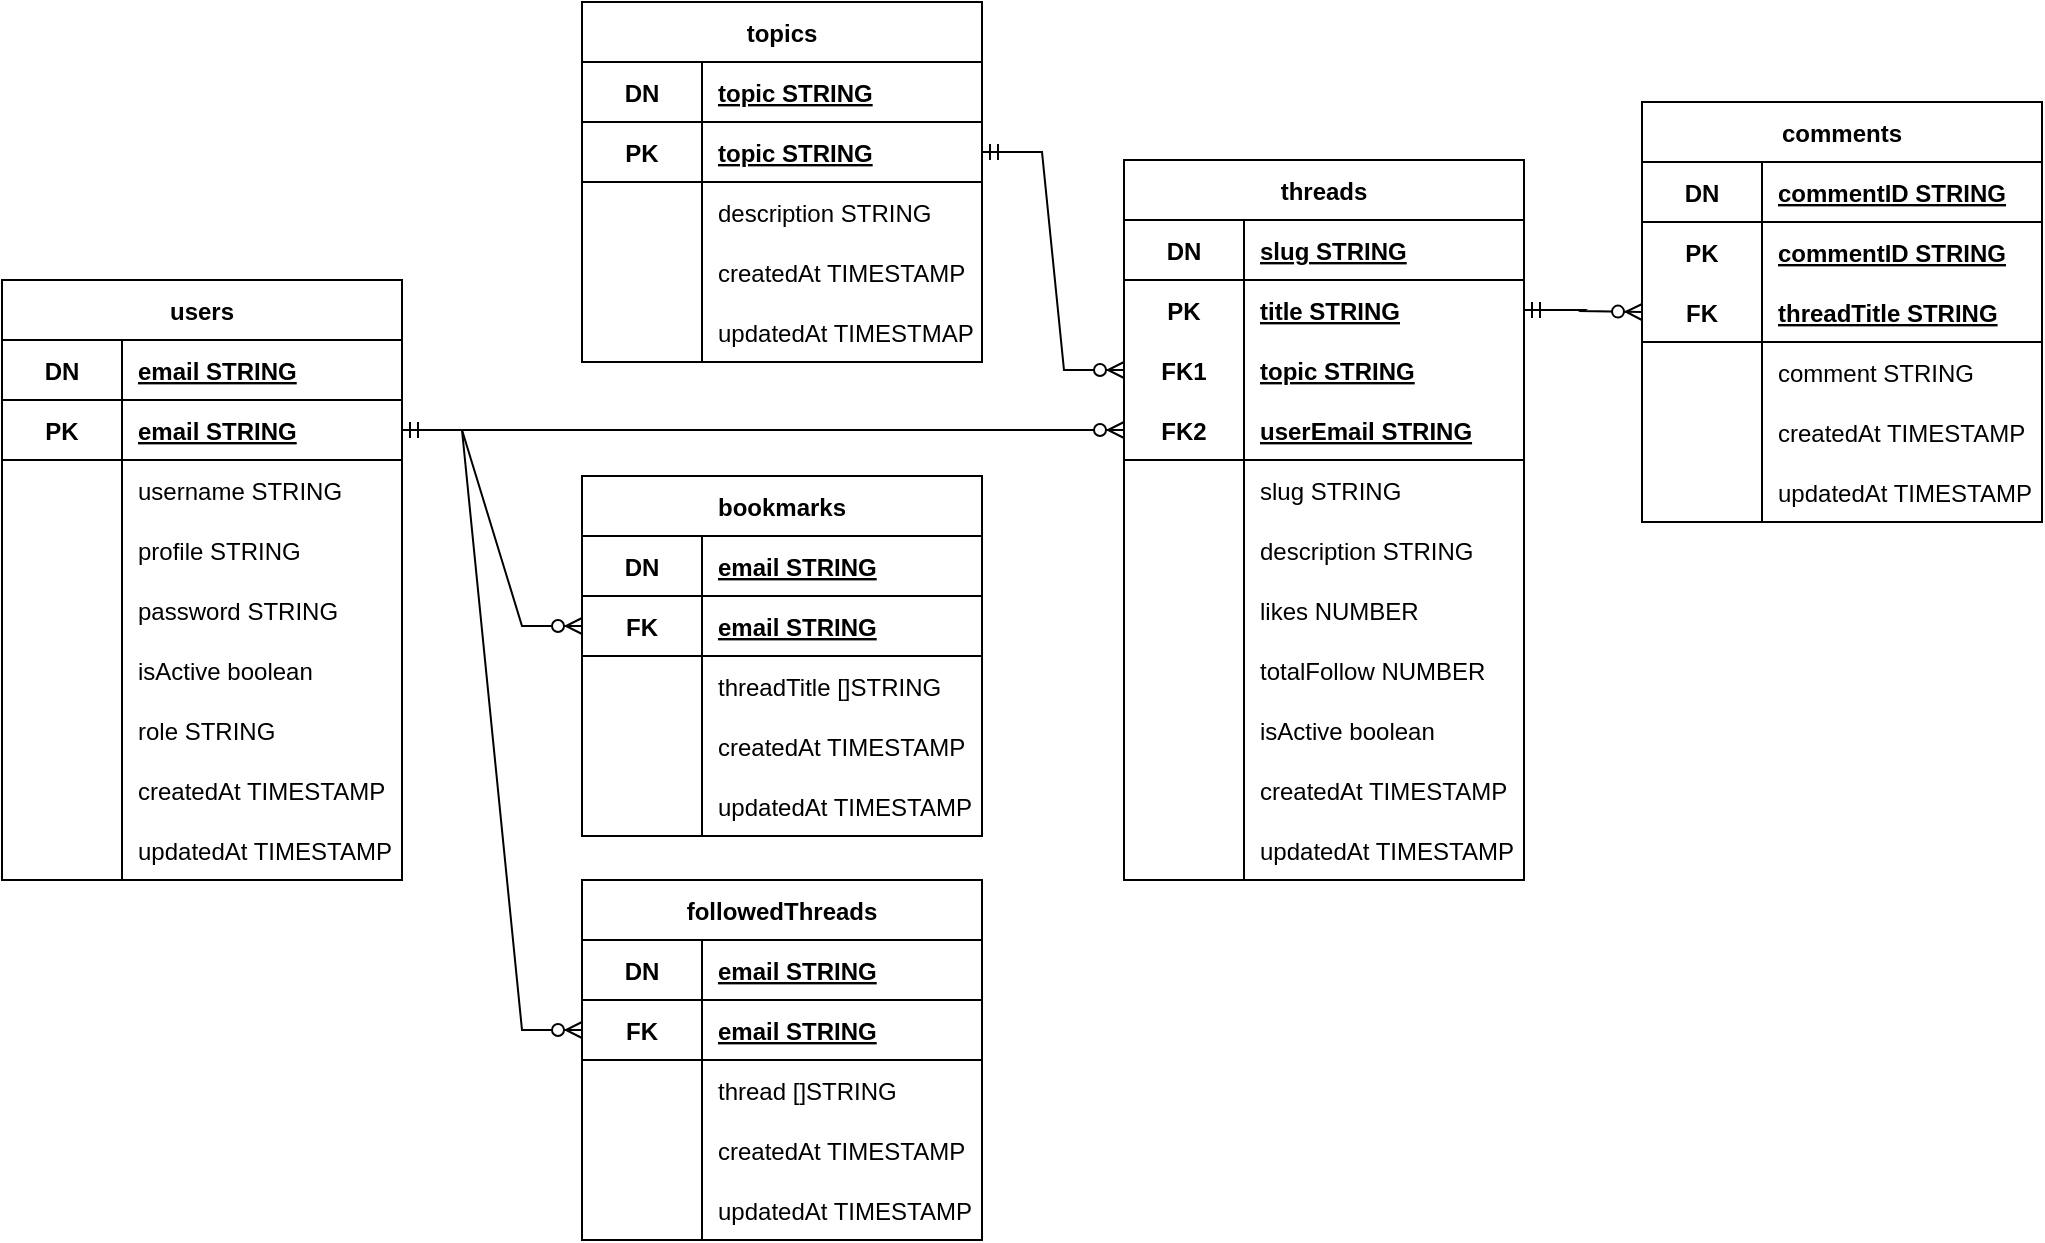 <mxfile version="20.5.3" type="device"><diagram id="uNsDHlQBe8Yl12UmxiAy" name="Halaman-1"><mxGraphModel dx="1185" dy="693" grid="1" gridSize="10" guides="1" tooltips="1" connect="1" arrows="1" fold="1" page="1" pageScale="1" pageWidth="1169" pageHeight="1654" math="0" shadow="0"><root><mxCell id="0"/><mxCell id="1" parent="0"/><mxCell id="6IlEe4Fq3LUhr9Z3gKlE-1" value="users" style="shape=table;startSize=30;container=1;collapsible=1;childLayout=tableLayout;fixedRows=1;rowLines=0;fontStyle=1;align=center;resizeLast=1;" vertex="1" parent="1"><mxGeometry x="120" y="549" width="200" height="300" as="geometry"/></mxCell><mxCell id="6IlEe4Fq3LUhr9Z3gKlE-160" value="" style="shape=tableRow;horizontal=0;startSize=0;swimlaneHead=0;swimlaneBody=0;fillColor=none;collapsible=0;dropTarget=0;points=[[0,0.5],[1,0.5]];portConstraint=eastwest;top=0;left=0;right=0;bottom=1;" vertex="1" parent="6IlEe4Fq3LUhr9Z3gKlE-1"><mxGeometry y="30" width="200" height="30" as="geometry"/></mxCell><mxCell id="6IlEe4Fq3LUhr9Z3gKlE-161" value="DN" style="shape=partialRectangle;connectable=0;fillColor=none;top=0;left=0;bottom=0;right=0;fontStyle=1;overflow=hidden;" vertex="1" parent="6IlEe4Fq3LUhr9Z3gKlE-160"><mxGeometry width="60" height="30" as="geometry"><mxRectangle width="60" height="30" as="alternateBounds"/></mxGeometry></mxCell><mxCell id="6IlEe4Fq3LUhr9Z3gKlE-162" value="email STRING" style="shape=partialRectangle;connectable=0;fillColor=none;top=0;left=0;bottom=0;right=0;align=left;spacingLeft=6;fontStyle=5;overflow=hidden;" vertex="1" parent="6IlEe4Fq3LUhr9Z3gKlE-160"><mxGeometry x="60" width="140" height="30" as="geometry"><mxRectangle width="140" height="30" as="alternateBounds"/></mxGeometry></mxCell><mxCell id="6IlEe4Fq3LUhr9Z3gKlE-5" value="" style="shape=tableRow;horizontal=0;startSize=0;swimlaneHead=0;swimlaneBody=0;fillColor=none;collapsible=0;dropTarget=0;points=[[0,0.5],[1,0.5]];portConstraint=eastwest;top=0;left=0;right=0;bottom=1;" vertex="1" parent="6IlEe4Fq3LUhr9Z3gKlE-1"><mxGeometry y="60" width="200" height="30" as="geometry"/></mxCell><mxCell id="6IlEe4Fq3LUhr9Z3gKlE-6" value="PK" style="shape=partialRectangle;connectable=0;fillColor=none;top=0;left=0;bottom=0;right=0;fontStyle=1;overflow=hidden;" vertex="1" parent="6IlEe4Fq3LUhr9Z3gKlE-5"><mxGeometry width="60" height="30" as="geometry"><mxRectangle width="60" height="30" as="alternateBounds"/></mxGeometry></mxCell><mxCell id="6IlEe4Fq3LUhr9Z3gKlE-7" value="email STRING" style="shape=partialRectangle;connectable=0;fillColor=none;top=0;left=0;bottom=0;right=0;align=left;spacingLeft=6;fontStyle=5;overflow=hidden;" vertex="1" parent="6IlEe4Fq3LUhr9Z3gKlE-5"><mxGeometry x="60" width="140" height="30" as="geometry"><mxRectangle width="140" height="30" as="alternateBounds"/></mxGeometry></mxCell><mxCell id="6IlEe4Fq3LUhr9Z3gKlE-8" value="" style="shape=tableRow;horizontal=0;startSize=0;swimlaneHead=0;swimlaneBody=0;fillColor=none;collapsible=0;dropTarget=0;points=[[0,0.5],[1,0.5]];portConstraint=eastwest;top=0;left=0;right=0;bottom=0;" vertex="1" parent="6IlEe4Fq3LUhr9Z3gKlE-1"><mxGeometry y="90" width="200" height="30" as="geometry"/></mxCell><mxCell id="6IlEe4Fq3LUhr9Z3gKlE-9" value="" style="shape=partialRectangle;connectable=0;fillColor=none;top=0;left=0;bottom=0;right=0;editable=1;overflow=hidden;" vertex="1" parent="6IlEe4Fq3LUhr9Z3gKlE-8"><mxGeometry width="60" height="30" as="geometry"><mxRectangle width="60" height="30" as="alternateBounds"/></mxGeometry></mxCell><mxCell id="6IlEe4Fq3LUhr9Z3gKlE-10" value="username STRING" style="shape=partialRectangle;connectable=0;fillColor=none;top=0;left=0;bottom=0;right=0;align=left;spacingLeft=6;overflow=hidden;" vertex="1" parent="6IlEe4Fq3LUhr9Z3gKlE-8"><mxGeometry x="60" width="140" height="30" as="geometry"><mxRectangle width="140" height="30" as="alternateBounds"/></mxGeometry></mxCell><mxCell id="6IlEe4Fq3LUhr9Z3gKlE-11" value="" style="shape=tableRow;horizontal=0;startSize=0;swimlaneHead=0;swimlaneBody=0;fillColor=none;collapsible=0;dropTarget=0;points=[[0,0.5],[1,0.5]];portConstraint=eastwest;top=0;left=0;right=0;bottom=0;" vertex="1" parent="6IlEe4Fq3LUhr9Z3gKlE-1"><mxGeometry y="120" width="200" height="30" as="geometry"/></mxCell><mxCell id="6IlEe4Fq3LUhr9Z3gKlE-12" value="" style="shape=partialRectangle;connectable=0;fillColor=none;top=0;left=0;bottom=0;right=0;editable=1;overflow=hidden;" vertex="1" parent="6IlEe4Fq3LUhr9Z3gKlE-11"><mxGeometry width="60" height="30" as="geometry"><mxRectangle width="60" height="30" as="alternateBounds"/></mxGeometry></mxCell><mxCell id="6IlEe4Fq3LUhr9Z3gKlE-13" value="profile STRING" style="shape=partialRectangle;connectable=0;fillColor=none;top=0;left=0;bottom=0;right=0;align=left;spacingLeft=6;overflow=hidden;" vertex="1" parent="6IlEe4Fq3LUhr9Z3gKlE-11"><mxGeometry x="60" width="140" height="30" as="geometry"><mxRectangle width="140" height="30" as="alternateBounds"/></mxGeometry></mxCell><mxCell id="6IlEe4Fq3LUhr9Z3gKlE-14" value="" style="shape=tableRow;horizontal=0;startSize=0;swimlaneHead=0;swimlaneBody=0;fillColor=none;collapsible=0;dropTarget=0;points=[[0,0.5],[1,0.5]];portConstraint=eastwest;top=0;left=0;right=0;bottom=0;" vertex="1" parent="6IlEe4Fq3LUhr9Z3gKlE-1"><mxGeometry y="150" width="200" height="30" as="geometry"/></mxCell><mxCell id="6IlEe4Fq3LUhr9Z3gKlE-15" value="" style="shape=partialRectangle;connectable=0;fillColor=none;top=0;left=0;bottom=0;right=0;editable=1;overflow=hidden;" vertex="1" parent="6IlEe4Fq3LUhr9Z3gKlE-14"><mxGeometry width="60" height="30" as="geometry"><mxRectangle width="60" height="30" as="alternateBounds"/></mxGeometry></mxCell><mxCell id="6IlEe4Fq3LUhr9Z3gKlE-16" value="password STRING" style="shape=partialRectangle;connectable=0;fillColor=none;top=0;left=0;bottom=0;right=0;align=left;spacingLeft=6;overflow=hidden;" vertex="1" parent="6IlEe4Fq3LUhr9Z3gKlE-14"><mxGeometry x="60" width="140" height="30" as="geometry"><mxRectangle width="140" height="30" as="alternateBounds"/></mxGeometry></mxCell><mxCell id="6IlEe4Fq3LUhr9Z3gKlE-17" value="" style="shape=tableRow;horizontal=0;startSize=0;swimlaneHead=0;swimlaneBody=0;fillColor=none;collapsible=0;dropTarget=0;points=[[0,0.5],[1,0.5]];portConstraint=eastwest;top=0;left=0;right=0;bottom=0;" vertex="1" parent="6IlEe4Fq3LUhr9Z3gKlE-1"><mxGeometry y="180" width="200" height="30" as="geometry"/></mxCell><mxCell id="6IlEe4Fq3LUhr9Z3gKlE-18" value="" style="shape=partialRectangle;connectable=0;fillColor=none;top=0;left=0;bottom=0;right=0;editable=1;overflow=hidden;" vertex="1" parent="6IlEe4Fq3LUhr9Z3gKlE-17"><mxGeometry width="60" height="30" as="geometry"><mxRectangle width="60" height="30" as="alternateBounds"/></mxGeometry></mxCell><mxCell id="6IlEe4Fq3LUhr9Z3gKlE-19" value="isActive boolean" style="shape=partialRectangle;connectable=0;fillColor=none;top=0;left=0;bottom=0;right=0;align=left;spacingLeft=6;overflow=hidden;" vertex="1" parent="6IlEe4Fq3LUhr9Z3gKlE-17"><mxGeometry x="60" width="140" height="30" as="geometry"><mxRectangle width="140" height="30" as="alternateBounds"/></mxGeometry></mxCell><mxCell id="6IlEe4Fq3LUhr9Z3gKlE-21" value="" style="shape=tableRow;horizontal=0;startSize=0;swimlaneHead=0;swimlaneBody=0;fillColor=none;collapsible=0;dropTarget=0;points=[[0,0.5],[1,0.5]];portConstraint=eastwest;top=0;left=0;right=0;bottom=0;" vertex="1" parent="6IlEe4Fq3LUhr9Z3gKlE-1"><mxGeometry y="210" width="200" height="30" as="geometry"/></mxCell><mxCell id="6IlEe4Fq3LUhr9Z3gKlE-22" value="" style="shape=partialRectangle;connectable=0;fillColor=none;top=0;left=0;bottom=0;right=0;editable=1;overflow=hidden;" vertex="1" parent="6IlEe4Fq3LUhr9Z3gKlE-21"><mxGeometry width="60" height="30" as="geometry"><mxRectangle width="60" height="30" as="alternateBounds"/></mxGeometry></mxCell><mxCell id="6IlEe4Fq3LUhr9Z3gKlE-23" value="role STRING" style="shape=partialRectangle;connectable=0;fillColor=none;top=0;left=0;bottom=0;right=0;align=left;spacingLeft=6;overflow=hidden;" vertex="1" parent="6IlEe4Fq3LUhr9Z3gKlE-21"><mxGeometry x="60" width="140" height="30" as="geometry"><mxRectangle width="140" height="30" as="alternateBounds"/></mxGeometry></mxCell><mxCell id="6IlEe4Fq3LUhr9Z3gKlE-24" value="" style="shape=tableRow;horizontal=0;startSize=0;swimlaneHead=0;swimlaneBody=0;fillColor=none;collapsible=0;dropTarget=0;points=[[0,0.5],[1,0.5]];portConstraint=eastwest;top=0;left=0;right=0;bottom=0;" vertex="1" parent="6IlEe4Fq3LUhr9Z3gKlE-1"><mxGeometry y="240" width="200" height="30" as="geometry"/></mxCell><mxCell id="6IlEe4Fq3LUhr9Z3gKlE-25" value="" style="shape=partialRectangle;connectable=0;fillColor=none;top=0;left=0;bottom=0;right=0;editable=1;overflow=hidden;" vertex="1" parent="6IlEe4Fq3LUhr9Z3gKlE-24"><mxGeometry width="60" height="30" as="geometry"><mxRectangle width="60" height="30" as="alternateBounds"/></mxGeometry></mxCell><mxCell id="6IlEe4Fq3LUhr9Z3gKlE-26" value="createdAt TIMESTAMP" style="shape=partialRectangle;connectable=0;fillColor=none;top=0;left=0;bottom=0;right=0;align=left;spacingLeft=6;overflow=hidden;" vertex="1" parent="6IlEe4Fq3LUhr9Z3gKlE-24"><mxGeometry x="60" width="140" height="30" as="geometry"><mxRectangle width="140" height="30" as="alternateBounds"/></mxGeometry></mxCell><mxCell id="6IlEe4Fq3LUhr9Z3gKlE-27" value="" style="shape=tableRow;horizontal=0;startSize=0;swimlaneHead=0;swimlaneBody=0;fillColor=none;collapsible=0;dropTarget=0;points=[[0,0.5],[1,0.5]];portConstraint=eastwest;top=0;left=0;right=0;bottom=0;" vertex="1" parent="6IlEe4Fq3LUhr9Z3gKlE-1"><mxGeometry y="270" width="200" height="30" as="geometry"/></mxCell><mxCell id="6IlEe4Fq3LUhr9Z3gKlE-28" value="" style="shape=partialRectangle;connectable=0;fillColor=none;top=0;left=0;bottom=0;right=0;editable=1;overflow=hidden;" vertex="1" parent="6IlEe4Fq3LUhr9Z3gKlE-27"><mxGeometry width="60" height="30" as="geometry"><mxRectangle width="60" height="30" as="alternateBounds"/></mxGeometry></mxCell><mxCell id="6IlEe4Fq3LUhr9Z3gKlE-29" value="updatedAt TIMESTAMP" style="shape=partialRectangle;connectable=0;fillColor=none;top=0;left=0;bottom=0;right=0;align=left;spacingLeft=6;overflow=hidden;" vertex="1" parent="6IlEe4Fq3LUhr9Z3gKlE-27"><mxGeometry x="60" width="140" height="30" as="geometry"><mxRectangle width="140" height="30" as="alternateBounds"/></mxGeometry></mxCell><mxCell id="6IlEe4Fq3LUhr9Z3gKlE-30" value="topics" style="shape=table;startSize=30;container=1;collapsible=1;childLayout=tableLayout;fixedRows=1;rowLines=0;fontStyle=1;align=center;resizeLast=1;" vertex="1" parent="1"><mxGeometry x="410" y="410" width="200" height="180" as="geometry"/></mxCell><mxCell id="6IlEe4Fq3LUhr9Z3gKlE-163" value="" style="shape=tableRow;horizontal=0;startSize=0;swimlaneHead=0;swimlaneBody=0;fillColor=none;collapsible=0;dropTarget=0;points=[[0,0.5],[1,0.5]];portConstraint=eastwest;top=0;left=0;right=0;bottom=1;" vertex="1" parent="6IlEe4Fq3LUhr9Z3gKlE-30"><mxGeometry y="30" width="200" height="30" as="geometry"/></mxCell><mxCell id="6IlEe4Fq3LUhr9Z3gKlE-164" value="DN" style="shape=partialRectangle;connectable=0;fillColor=none;top=0;left=0;bottom=0;right=0;fontStyle=1;overflow=hidden;" vertex="1" parent="6IlEe4Fq3LUhr9Z3gKlE-163"><mxGeometry width="60" height="30" as="geometry"><mxRectangle width="60" height="30" as="alternateBounds"/></mxGeometry></mxCell><mxCell id="6IlEe4Fq3LUhr9Z3gKlE-165" value="topic STRING" style="shape=partialRectangle;connectable=0;fillColor=none;top=0;left=0;bottom=0;right=0;align=left;spacingLeft=6;fontStyle=5;overflow=hidden;" vertex="1" parent="6IlEe4Fq3LUhr9Z3gKlE-163"><mxGeometry x="60" width="140" height="30" as="geometry"><mxRectangle width="140" height="30" as="alternateBounds"/></mxGeometry></mxCell><mxCell id="6IlEe4Fq3LUhr9Z3gKlE-34" value="" style="shape=tableRow;horizontal=0;startSize=0;swimlaneHead=0;swimlaneBody=0;fillColor=none;collapsible=0;dropTarget=0;points=[[0,0.5],[1,0.5]];portConstraint=eastwest;top=0;left=0;right=0;bottom=1;" vertex="1" parent="6IlEe4Fq3LUhr9Z3gKlE-30"><mxGeometry y="60" width="200" height="30" as="geometry"/></mxCell><mxCell id="6IlEe4Fq3LUhr9Z3gKlE-35" value="PK" style="shape=partialRectangle;connectable=0;fillColor=none;top=0;left=0;bottom=0;right=0;fontStyle=1;overflow=hidden;" vertex="1" parent="6IlEe4Fq3LUhr9Z3gKlE-34"><mxGeometry width="60" height="30" as="geometry"><mxRectangle width="60" height="30" as="alternateBounds"/></mxGeometry></mxCell><mxCell id="6IlEe4Fq3LUhr9Z3gKlE-36" value="topic STRING" style="shape=partialRectangle;connectable=0;fillColor=none;top=0;left=0;bottom=0;right=0;align=left;spacingLeft=6;fontStyle=5;overflow=hidden;" vertex="1" parent="6IlEe4Fq3LUhr9Z3gKlE-34"><mxGeometry x="60" width="140" height="30" as="geometry"><mxRectangle width="140" height="30" as="alternateBounds"/></mxGeometry></mxCell><mxCell id="6IlEe4Fq3LUhr9Z3gKlE-37" value="" style="shape=tableRow;horizontal=0;startSize=0;swimlaneHead=0;swimlaneBody=0;fillColor=none;collapsible=0;dropTarget=0;points=[[0,0.5],[1,0.5]];portConstraint=eastwest;top=0;left=0;right=0;bottom=0;" vertex="1" parent="6IlEe4Fq3LUhr9Z3gKlE-30"><mxGeometry y="90" width="200" height="30" as="geometry"/></mxCell><mxCell id="6IlEe4Fq3LUhr9Z3gKlE-38" value="" style="shape=partialRectangle;connectable=0;fillColor=none;top=0;left=0;bottom=0;right=0;editable=1;overflow=hidden;" vertex="1" parent="6IlEe4Fq3LUhr9Z3gKlE-37"><mxGeometry width="60" height="30" as="geometry"><mxRectangle width="60" height="30" as="alternateBounds"/></mxGeometry></mxCell><mxCell id="6IlEe4Fq3LUhr9Z3gKlE-39" value="description STRING" style="shape=partialRectangle;connectable=0;fillColor=none;top=0;left=0;bottom=0;right=0;align=left;spacingLeft=6;overflow=hidden;" vertex="1" parent="6IlEe4Fq3LUhr9Z3gKlE-37"><mxGeometry x="60" width="140" height="30" as="geometry"><mxRectangle width="140" height="30" as="alternateBounds"/></mxGeometry></mxCell><mxCell id="6IlEe4Fq3LUhr9Z3gKlE-40" value="" style="shape=tableRow;horizontal=0;startSize=0;swimlaneHead=0;swimlaneBody=0;fillColor=none;collapsible=0;dropTarget=0;points=[[0,0.5],[1,0.5]];portConstraint=eastwest;top=0;left=0;right=0;bottom=0;" vertex="1" parent="6IlEe4Fq3LUhr9Z3gKlE-30"><mxGeometry y="120" width="200" height="30" as="geometry"/></mxCell><mxCell id="6IlEe4Fq3LUhr9Z3gKlE-41" value="" style="shape=partialRectangle;connectable=0;fillColor=none;top=0;left=0;bottom=0;right=0;editable=1;overflow=hidden;" vertex="1" parent="6IlEe4Fq3LUhr9Z3gKlE-40"><mxGeometry width="60" height="30" as="geometry"><mxRectangle width="60" height="30" as="alternateBounds"/></mxGeometry></mxCell><mxCell id="6IlEe4Fq3LUhr9Z3gKlE-42" value="createdAt TIMESTAMP" style="shape=partialRectangle;connectable=0;fillColor=none;top=0;left=0;bottom=0;right=0;align=left;spacingLeft=6;overflow=hidden;" vertex="1" parent="6IlEe4Fq3LUhr9Z3gKlE-40"><mxGeometry x="60" width="140" height="30" as="geometry"><mxRectangle width="140" height="30" as="alternateBounds"/></mxGeometry></mxCell><mxCell id="6IlEe4Fq3LUhr9Z3gKlE-43" value="" style="shape=tableRow;horizontal=0;startSize=0;swimlaneHead=0;swimlaneBody=0;fillColor=none;collapsible=0;dropTarget=0;points=[[0,0.5],[1,0.5]];portConstraint=eastwest;top=0;left=0;right=0;bottom=0;" vertex="1" parent="6IlEe4Fq3LUhr9Z3gKlE-30"><mxGeometry y="150" width="200" height="30" as="geometry"/></mxCell><mxCell id="6IlEe4Fq3LUhr9Z3gKlE-44" value="" style="shape=partialRectangle;connectable=0;fillColor=none;top=0;left=0;bottom=0;right=0;editable=1;overflow=hidden;" vertex="1" parent="6IlEe4Fq3LUhr9Z3gKlE-43"><mxGeometry width="60" height="30" as="geometry"><mxRectangle width="60" height="30" as="alternateBounds"/></mxGeometry></mxCell><mxCell id="6IlEe4Fq3LUhr9Z3gKlE-45" value="updatedAt TIMESTMAP" style="shape=partialRectangle;connectable=0;fillColor=none;top=0;left=0;bottom=0;right=0;align=left;spacingLeft=6;overflow=hidden;" vertex="1" parent="6IlEe4Fq3LUhr9Z3gKlE-43"><mxGeometry x="60" width="140" height="30" as="geometry"><mxRectangle width="140" height="30" as="alternateBounds"/></mxGeometry></mxCell><mxCell id="6IlEe4Fq3LUhr9Z3gKlE-46" value="threads" style="shape=table;startSize=30;container=1;collapsible=1;childLayout=tableLayout;fixedRows=1;rowLines=0;fontStyle=1;align=center;resizeLast=1;" vertex="1" parent="1"><mxGeometry x="681" y="489" width="200" height="360" as="geometry"/></mxCell><mxCell id="6IlEe4Fq3LUhr9Z3gKlE-172" value="" style="shape=tableRow;horizontal=0;startSize=0;swimlaneHead=0;swimlaneBody=0;fillColor=none;collapsible=0;dropTarget=0;points=[[0,0.5],[1,0.5]];portConstraint=eastwest;top=0;left=0;right=0;bottom=1;" vertex="1" parent="6IlEe4Fq3LUhr9Z3gKlE-46"><mxGeometry y="30" width="200" height="30" as="geometry"/></mxCell><mxCell id="6IlEe4Fq3LUhr9Z3gKlE-173" value="DN" style="shape=partialRectangle;connectable=0;fillColor=none;top=0;left=0;bottom=0;right=0;fontStyle=1;overflow=hidden;" vertex="1" parent="6IlEe4Fq3LUhr9Z3gKlE-172"><mxGeometry width="60" height="30" as="geometry"><mxRectangle width="60" height="30" as="alternateBounds"/></mxGeometry></mxCell><mxCell id="6IlEe4Fq3LUhr9Z3gKlE-174" value="slug STRING" style="shape=partialRectangle;connectable=0;fillColor=none;top=0;left=0;bottom=0;right=0;align=left;spacingLeft=6;fontStyle=5;overflow=hidden;" vertex="1" parent="6IlEe4Fq3LUhr9Z3gKlE-172"><mxGeometry x="60" width="140" height="30" as="geometry"><mxRectangle width="140" height="30" as="alternateBounds"/></mxGeometry></mxCell><mxCell id="6IlEe4Fq3LUhr9Z3gKlE-65" value="" style="shape=tableRow;horizontal=0;startSize=0;swimlaneHead=0;swimlaneBody=0;fillColor=none;collapsible=0;dropTarget=0;points=[[0,0.5],[1,0.5]];portConstraint=eastwest;top=0;left=0;right=0;bottom=0;" vertex="1" parent="6IlEe4Fq3LUhr9Z3gKlE-46"><mxGeometry y="60" width="200" height="30" as="geometry"/></mxCell><mxCell id="6IlEe4Fq3LUhr9Z3gKlE-66" value="PK" style="shape=partialRectangle;connectable=0;fillColor=none;top=0;left=0;bottom=0;right=0;fontStyle=1;overflow=hidden;" vertex="1" parent="6IlEe4Fq3LUhr9Z3gKlE-65"><mxGeometry width="60" height="30" as="geometry"><mxRectangle width="60" height="30" as="alternateBounds"/></mxGeometry></mxCell><mxCell id="6IlEe4Fq3LUhr9Z3gKlE-67" value="title STRING" style="shape=partialRectangle;connectable=0;fillColor=none;top=0;left=0;bottom=0;right=0;align=left;spacingLeft=6;fontStyle=5;overflow=hidden;" vertex="1" parent="6IlEe4Fq3LUhr9Z3gKlE-65"><mxGeometry x="60" width="140" height="30" as="geometry"><mxRectangle width="140" height="30" as="alternateBounds"/></mxGeometry></mxCell><mxCell id="6IlEe4Fq3LUhr9Z3gKlE-126" value="" style="shape=tableRow;horizontal=0;startSize=0;swimlaneHead=0;swimlaneBody=0;fillColor=none;collapsible=0;dropTarget=0;points=[[0,0.5],[1,0.5]];portConstraint=eastwest;top=0;left=0;right=0;bottom=0;" vertex="1" parent="6IlEe4Fq3LUhr9Z3gKlE-46"><mxGeometry y="90" width="200" height="30" as="geometry"/></mxCell><mxCell id="6IlEe4Fq3LUhr9Z3gKlE-127" value="FK1" style="shape=partialRectangle;connectable=0;fillColor=none;top=0;left=0;bottom=0;right=0;fontStyle=1;overflow=hidden;" vertex="1" parent="6IlEe4Fq3LUhr9Z3gKlE-126"><mxGeometry width="60" height="30" as="geometry"><mxRectangle width="60" height="30" as="alternateBounds"/></mxGeometry></mxCell><mxCell id="6IlEe4Fq3LUhr9Z3gKlE-128" value="topic STRING" style="shape=partialRectangle;connectable=0;fillColor=none;top=0;left=0;bottom=0;right=0;align=left;spacingLeft=6;fontStyle=5;overflow=hidden;" vertex="1" parent="6IlEe4Fq3LUhr9Z3gKlE-126"><mxGeometry x="60" width="140" height="30" as="geometry"><mxRectangle width="140" height="30" as="alternateBounds"/></mxGeometry></mxCell><mxCell id="6IlEe4Fq3LUhr9Z3gKlE-50" value="" style="shape=tableRow;horizontal=0;startSize=0;swimlaneHead=0;swimlaneBody=0;fillColor=none;collapsible=0;dropTarget=0;points=[[0,0.5],[1,0.5]];portConstraint=eastwest;top=0;left=0;right=0;bottom=1;" vertex="1" parent="6IlEe4Fq3LUhr9Z3gKlE-46"><mxGeometry y="120" width="200" height="30" as="geometry"/></mxCell><mxCell id="6IlEe4Fq3LUhr9Z3gKlE-51" value="FK2" style="shape=partialRectangle;connectable=0;fillColor=none;top=0;left=0;bottom=0;right=0;fontStyle=1;overflow=hidden;" vertex="1" parent="6IlEe4Fq3LUhr9Z3gKlE-50"><mxGeometry width="60" height="30" as="geometry"><mxRectangle width="60" height="30" as="alternateBounds"/></mxGeometry></mxCell><mxCell id="6IlEe4Fq3LUhr9Z3gKlE-52" value="userEmail STRING" style="shape=partialRectangle;connectable=0;fillColor=none;top=0;left=0;bottom=0;right=0;align=left;spacingLeft=6;fontStyle=5;overflow=hidden;" vertex="1" parent="6IlEe4Fq3LUhr9Z3gKlE-50"><mxGeometry x="60" width="140" height="30" as="geometry"><mxRectangle width="140" height="30" as="alternateBounds"/></mxGeometry></mxCell><mxCell id="6IlEe4Fq3LUhr9Z3gKlE-129" value="" style="shape=tableRow;horizontal=0;startSize=0;swimlaneHead=0;swimlaneBody=0;fillColor=none;collapsible=0;dropTarget=0;points=[[0,0.5],[1,0.5]];portConstraint=eastwest;top=0;left=0;right=0;bottom=0;" vertex="1" parent="6IlEe4Fq3LUhr9Z3gKlE-46"><mxGeometry y="150" width="200" height="30" as="geometry"/></mxCell><mxCell id="6IlEe4Fq3LUhr9Z3gKlE-130" value="" style="shape=partialRectangle;connectable=0;fillColor=none;top=0;left=0;bottom=0;right=0;editable=1;overflow=hidden;" vertex="1" parent="6IlEe4Fq3LUhr9Z3gKlE-129"><mxGeometry width="60" height="30" as="geometry"><mxRectangle width="60" height="30" as="alternateBounds"/></mxGeometry></mxCell><mxCell id="6IlEe4Fq3LUhr9Z3gKlE-131" value="slug STRING" style="shape=partialRectangle;connectable=0;fillColor=none;top=0;left=0;bottom=0;right=0;align=left;spacingLeft=6;overflow=hidden;" vertex="1" parent="6IlEe4Fq3LUhr9Z3gKlE-129"><mxGeometry x="60" width="140" height="30" as="geometry"><mxRectangle width="140" height="30" as="alternateBounds"/></mxGeometry></mxCell><mxCell id="6IlEe4Fq3LUhr9Z3gKlE-53" value="" style="shape=tableRow;horizontal=0;startSize=0;swimlaneHead=0;swimlaneBody=0;fillColor=none;collapsible=0;dropTarget=0;points=[[0,0.5],[1,0.5]];portConstraint=eastwest;top=0;left=0;right=0;bottom=0;" vertex="1" parent="6IlEe4Fq3LUhr9Z3gKlE-46"><mxGeometry y="180" width="200" height="30" as="geometry"/></mxCell><mxCell id="6IlEe4Fq3LUhr9Z3gKlE-54" value="" style="shape=partialRectangle;connectable=0;fillColor=none;top=0;left=0;bottom=0;right=0;editable=1;overflow=hidden;" vertex="1" parent="6IlEe4Fq3LUhr9Z3gKlE-53"><mxGeometry width="60" height="30" as="geometry"><mxRectangle width="60" height="30" as="alternateBounds"/></mxGeometry></mxCell><mxCell id="6IlEe4Fq3LUhr9Z3gKlE-55" value="description STRING" style="shape=partialRectangle;connectable=0;fillColor=none;top=0;left=0;bottom=0;right=0;align=left;spacingLeft=6;overflow=hidden;" vertex="1" parent="6IlEe4Fq3LUhr9Z3gKlE-53"><mxGeometry x="60" width="140" height="30" as="geometry"><mxRectangle width="140" height="30" as="alternateBounds"/></mxGeometry></mxCell><mxCell id="6IlEe4Fq3LUhr9Z3gKlE-71" value="" style="shape=tableRow;horizontal=0;startSize=0;swimlaneHead=0;swimlaneBody=0;fillColor=none;collapsible=0;dropTarget=0;points=[[0,0.5],[1,0.5]];portConstraint=eastwest;top=0;left=0;right=0;bottom=0;" vertex="1" parent="6IlEe4Fq3LUhr9Z3gKlE-46"><mxGeometry y="210" width="200" height="30" as="geometry"/></mxCell><mxCell id="6IlEe4Fq3LUhr9Z3gKlE-72" value="" style="shape=partialRectangle;connectable=0;fillColor=none;top=0;left=0;bottom=0;right=0;editable=1;overflow=hidden;" vertex="1" parent="6IlEe4Fq3LUhr9Z3gKlE-71"><mxGeometry width="60" height="30" as="geometry"><mxRectangle width="60" height="30" as="alternateBounds"/></mxGeometry></mxCell><mxCell id="6IlEe4Fq3LUhr9Z3gKlE-73" value="likes NUMBER" style="shape=partialRectangle;connectable=0;fillColor=none;top=0;left=0;bottom=0;right=0;align=left;spacingLeft=6;overflow=hidden;" vertex="1" parent="6IlEe4Fq3LUhr9Z3gKlE-71"><mxGeometry x="60" width="140" height="30" as="geometry"><mxRectangle width="140" height="30" as="alternateBounds"/></mxGeometry></mxCell><mxCell id="6IlEe4Fq3LUhr9Z3gKlE-153" value="" style="shape=tableRow;horizontal=0;startSize=0;swimlaneHead=0;swimlaneBody=0;fillColor=none;collapsible=0;dropTarget=0;points=[[0,0.5],[1,0.5]];portConstraint=eastwest;top=0;left=0;right=0;bottom=0;" vertex="1" parent="6IlEe4Fq3LUhr9Z3gKlE-46"><mxGeometry y="240" width="200" height="30" as="geometry"/></mxCell><mxCell id="6IlEe4Fq3LUhr9Z3gKlE-154" value="" style="shape=partialRectangle;connectable=0;fillColor=none;top=0;left=0;bottom=0;right=0;editable=1;overflow=hidden;" vertex="1" parent="6IlEe4Fq3LUhr9Z3gKlE-153"><mxGeometry width="60" height="30" as="geometry"><mxRectangle width="60" height="30" as="alternateBounds"/></mxGeometry></mxCell><mxCell id="6IlEe4Fq3LUhr9Z3gKlE-155" value="totalFollow NUMBER" style="shape=partialRectangle;connectable=0;fillColor=none;top=0;left=0;bottom=0;right=0;align=left;spacingLeft=6;overflow=hidden;" vertex="1" parent="6IlEe4Fq3LUhr9Z3gKlE-153"><mxGeometry x="60" width="140" height="30" as="geometry"><mxRectangle width="140" height="30" as="alternateBounds"/></mxGeometry></mxCell><mxCell id="6IlEe4Fq3LUhr9Z3gKlE-136" value="" style="shape=tableRow;horizontal=0;startSize=0;swimlaneHead=0;swimlaneBody=0;fillColor=none;collapsible=0;dropTarget=0;points=[[0,0.5],[1,0.5]];portConstraint=eastwest;top=0;left=0;right=0;bottom=0;" vertex="1" parent="6IlEe4Fq3LUhr9Z3gKlE-46"><mxGeometry y="270" width="200" height="30" as="geometry"/></mxCell><mxCell id="6IlEe4Fq3LUhr9Z3gKlE-137" value="" style="shape=partialRectangle;connectable=0;fillColor=none;top=0;left=0;bottom=0;right=0;editable=1;overflow=hidden;" vertex="1" parent="6IlEe4Fq3LUhr9Z3gKlE-136"><mxGeometry width="60" height="30" as="geometry"><mxRectangle width="60" height="30" as="alternateBounds"/></mxGeometry></mxCell><mxCell id="6IlEe4Fq3LUhr9Z3gKlE-138" value="isActive boolean" style="shape=partialRectangle;connectable=0;fillColor=none;top=0;left=0;bottom=0;right=0;align=left;spacingLeft=6;overflow=hidden;" vertex="1" parent="6IlEe4Fq3LUhr9Z3gKlE-136"><mxGeometry x="60" width="140" height="30" as="geometry"><mxRectangle width="140" height="30" as="alternateBounds"/></mxGeometry></mxCell><mxCell id="6IlEe4Fq3LUhr9Z3gKlE-56" value="" style="shape=tableRow;horizontal=0;startSize=0;swimlaneHead=0;swimlaneBody=0;fillColor=none;collapsible=0;dropTarget=0;points=[[0,0.5],[1,0.5]];portConstraint=eastwest;top=0;left=0;right=0;bottom=0;" vertex="1" parent="6IlEe4Fq3LUhr9Z3gKlE-46"><mxGeometry y="300" width="200" height="30" as="geometry"/></mxCell><mxCell id="6IlEe4Fq3LUhr9Z3gKlE-57" value="" style="shape=partialRectangle;connectable=0;fillColor=none;top=0;left=0;bottom=0;right=0;editable=1;overflow=hidden;" vertex="1" parent="6IlEe4Fq3LUhr9Z3gKlE-56"><mxGeometry width="60" height="30" as="geometry"><mxRectangle width="60" height="30" as="alternateBounds"/></mxGeometry></mxCell><mxCell id="6IlEe4Fq3LUhr9Z3gKlE-58" value="createdAt TIMESTAMP" style="shape=partialRectangle;connectable=0;fillColor=none;top=0;left=0;bottom=0;right=0;align=left;spacingLeft=6;overflow=hidden;" vertex="1" parent="6IlEe4Fq3LUhr9Z3gKlE-56"><mxGeometry x="60" width="140" height="30" as="geometry"><mxRectangle width="140" height="30" as="alternateBounds"/></mxGeometry></mxCell><mxCell id="6IlEe4Fq3LUhr9Z3gKlE-59" value="" style="shape=tableRow;horizontal=0;startSize=0;swimlaneHead=0;swimlaneBody=0;fillColor=none;collapsible=0;dropTarget=0;points=[[0,0.5],[1,0.5]];portConstraint=eastwest;top=0;left=0;right=0;bottom=0;" vertex="1" parent="6IlEe4Fq3LUhr9Z3gKlE-46"><mxGeometry y="330" width="200" height="30" as="geometry"/></mxCell><mxCell id="6IlEe4Fq3LUhr9Z3gKlE-60" value="" style="shape=partialRectangle;connectable=0;fillColor=none;top=0;left=0;bottom=0;right=0;editable=1;overflow=hidden;" vertex="1" parent="6IlEe4Fq3LUhr9Z3gKlE-59"><mxGeometry width="60" height="30" as="geometry"><mxRectangle width="60" height="30" as="alternateBounds"/></mxGeometry></mxCell><mxCell id="6IlEe4Fq3LUhr9Z3gKlE-61" value="updatedAt TIMESTAMP" style="shape=partialRectangle;connectable=0;fillColor=none;top=0;left=0;bottom=0;right=0;align=left;spacingLeft=6;overflow=hidden;" vertex="1" parent="6IlEe4Fq3LUhr9Z3gKlE-59"><mxGeometry x="60" width="140" height="30" as="geometry"><mxRectangle width="140" height="30" as="alternateBounds"/></mxGeometry></mxCell><mxCell id="6IlEe4Fq3LUhr9Z3gKlE-70" value="" style="edgeStyle=entityRelationEdgeStyle;fontSize=12;html=1;endArrow=ERzeroToMany;startArrow=ERmandOne;rounded=0;exitX=1;exitY=0.5;exitDx=0;exitDy=0;entryX=0;entryY=0.5;entryDx=0;entryDy=0;" edge="1" parent="1" source="6IlEe4Fq3LUhr9Z3gKlE-34" target="6IlEe4Fq3LUhr9Z3gKlE-126"><mxGeometry width="100" height="100" relative="1" as="geometry"><mxPoint x="430" y="730" as="sourcePoint"/><mxPoint x="530" y="630" as="targetPoint"/></mxGeometry></mxCell><mxCell id="6IlEe4Fq3LUhr9Z3gKlE-77" value="comments" style="shape=table;startSize=30;container=1;collapsible=1;childLayout=tableLayout;fixedRows=1;rowLines=0;fontStyle=1;align=center;resizeLast=1;" vertex="1" parent="1"><mxGeometry x="940" y="460" width="200" height="210" as="geometry"/></mxCell><mxCell id="6IlEe4Fq3LUhr9Z3gKlE-175" value="" style="shape=tableRow;horizontal=0;startSize=0;swimlaneHead=0;swimlaneBody=0;fillColor=none;collapsible=0;dropTarget=0;points=[[0,0.5],[1,0.5]];portConstraint=eastwest;top=0;left=0;right=0;bottom=1;" vertex="1" parent="6IlEe4Fq3LUhr9Z3gKlE-77"><mxGeometry y="30" width="200" height="30" as="geometry"/></mxCell><mxCell id="6IlEe4Fq3LUhr9Z3gKlE-176" value="DN" style="shape=partialRectangle;connectable=0;fillColor=none;top=0;left=0;bottom=0;right=0;fontStyle=1;overflow=hidden;" vertex="1" parent="6IlEe4Fq3LUhr9Z3gKlE-175"><mxGeometry width="60" height="30" as="geometry"><mxRectangle width="60" height="30" as="alternateBounds"/></mxGeometry></mxCell><mxCell id="6IlEe4Fq3LUhr9Z3gKlE-177" value="commentID STRING" style="shape=partialRectangle;connectable=0;fillColor=none;top=0;left=0;bottom=0;right=0;align=left;spacingLeft=6;fontStyle=5;overflow=hidden;" vertex="1" parent="6IlEe4Fq3LUhr9Z3gKlE-175"><mxGeometry x="60" width="140" height="30" as="geometry"><mxRectangle width="140" height="30" as="alternateBounds"/></mxGeometry></mxCell><mxCell id="6IlEe4Fq3LUhr9Z3gKlE-106" value="" style="shape=tableRow;horizontal=0;startSize=0;swimlaneHead=0;swimlaneBody=0;fillColor=none;collapsible=0;dropTarget=0;points=[[0,0.5],[1,0.5]];portConstraint=eastwest;top=0;left=0;right=0;bottom=0;" vertex="1" parent="6IlEe4Fq3LUhr9Z3gKlE-77"><mxGeometry y="60" width="200" height="30" as="geometry"/></mxCell><mxCell id="6IlEe4Fq3LUhr9Z3gKlE-107" value="PK" style="shape=partialRectangle;connectable=0;fillColor=none;top=0;left=0;bottom=0;right=0;fontStyle=1;overflow=hidden;" vertex="1" parent="6IlEe4Fq3LUhr9Z3gKlE-106"><mxGeometry width="60" height="30" as="geometry"><mxRectangle width="60" height="30" as="alternateBounds"/></mxGeometry></mxCell><mxCell id="6IlEe4Fq3LUhr9Z3gKlE-108" value="commentID STRING" style="shape=partialRectangle;connectable=0;fillColor=none;top=0;left=0;bottom=0;right=0;align=left;spacingLeft=6;fontStyle=5;overflow=hidden;" vertex="1" parent="6IlEe4Fq3LUhr9Z3gKlE-106"><mxGeometry x="60" width="140" height="30" as="geometry"><mxRectangle width="140" height="30" as="alternateBounds"/></mxGeometry></mxCell><mxCell id="6IlEe4Fq3LUhr9Z3gKlE-81" value="" style="shape=tableRow;horizontal=0;startSize=0;swimlaneHead=0;swimlaneBody=0;fillColor=none;collapsible=0;dropTarget=0;points=[[0,0.5],[1,0.5]];portConstraint=eastwest;top=0;left=0;right=0;bottom=1;" vertex="1" parent="6IlEe4Fq3LUhr9Z3gKlE-77"><mxGeometry y="90" width="200" height="30" as="geometry"/></mxCell><mxCell id="6IlEe4Fq3LUhr9Z3gKlE-82" value="FK" style="shape=partialRectangle;connectable=0;fillColor=none;top=0;left=0;bottom=0;right=0;fontStyle=1;overflow=hidden;" vertex="1" parent="6IlEe4Fq3LUhr9Z3gKlE-81"><mxGeometry width="60" height="30" as="geometry"><mxRectangle width="60" height="30" as="alternateBounds"/></mxGeometry></mxCell><mxCell id="6IlEe4Fq3LUhr9Z3gKlE-83" value="threadTitle STRING" style="shape=partialRectangle;connectable=0;fillColor=none;top=0;left=0;bottom=0;right=0;align=left;spacingLeft=6;fontStyle=5;overflow=hidden;" vertex="1" parent="6IlEe4Fq3LUhr9Z3gKlE-81"><mxGeometry x="60" width="140" height="30" as="geometry"><mxRectangle width="140" height="30" as="alternateBounds"/></mxGeometry></mxCell><mxCell id="6IlEe4Fq3LUhr9Z3gKlE-84" value="" style="shape=tableRow;horizontal=0;startSize=0;swimlaneHead=0;swimlaneBody=0;fillColor=none;collapsible=0;dropTarget=0;points=[[0,0.5],[1,0.5]];portConstraint=eastwest;top=0;left=0;right=0;bottom=0;" vertex="1" parent="6IlEe4Fq3LUhr9Z3gKlE-77"><mxGeometry y="120" width="200" height="30" as="geometry"/></mxCell><mxCell id="6IlEe4Fq3LUhr9Z3gKlE-85" value="" style="shape=partialRectangle;connectable=0;fillColor=none;top=0;left=0;bottom=0;right=0;editable=1;overflow=hidden;" vertex="1" parent="6IlEe4Fq3LUhr9Z3gKlE-84"><mxGeometry width="60" height="30" as="geometry"><mxRectangle width="60" height="30" as="alternateBounds"/></mxGeometry></mxCell><mxCell id="6IlEe4Fq3LUhr9Z3gKlE-86" value="comment STRING" style="shape=partialRectangle;connectable=0;fillColor=none;top=0;left=0;bottom=0;right=0;align=left;spacingLeft=6;overflow=hidden;" vertex="1" parent="6IlEe4Fq3LUhr9Z3gKlE-84"><mxGeometry x="60" width="140" height="30" as="geometry"><mxRectangle width="140" height="30" as="alternateBounds"/></mxGeometry></mxCell><mxCell id="6IlEe4Fq3LUhr9Z3gKlE-87" value="" style="shape=tableRow;horizontal=0;startSize=0;swimlaneHead=0;swimlaneBody=0;fillColor=none;collapsible=0;dropTarget=0;points=[[0,0.5],[1,0.5]];portConstraint=eastwest;top=0;left=0;right=0;bottom=0;" vertex="1" parent="6IlEe4Fq3LUhr9Z3gKlE-77"><mxGeometry y="150" width="200" height="30" as="geometry"/></mxCell><mxCell id="6IlEe4Fq3LUhr9Z3gKlE-88" value="" style="shape=partialRectangle;connectable=0;fillColor=none;top=0;left=0;bottom=0;right=0;editable=1;overflow=hidden;" vertex="1" parent="6IlEe4Fq3LUhr9Z3gKlE-87"><mxGeometry width="60" height="30" as="geometry"><mxRectangle width="60" height="30" as="alternateBounds"/></mxGeometry></mxCell><mxCell id="6IlEe4Fq3LUhr9Z3gKlE-89" value="createdAt TIMESTAMP" style="shape=partialRectangle;connectable=0;fillColor=none;top=0;left=0;bottom=0;right=0;align=left;spacingLeft=6;overflow=hidden;" vertex="1" parent="6IlEe4Fq3LUhr9Z3gKlE-87"><mxGeometry x="60" width="140" height="30" as="geometry"><mxRectangle width="140" height="30" as="alternateBounds"/></mxGeometry></mxCell><mxCell id="6IlEe4Fq3LUhr9Z3gKlE-122" value="" style="shape=tableRow;horizontal=0;startSize=0;swimlaneHead=0;swimlaneBody=0;fillColor=none;collapsible=0;dropTarget=0;points=[[0,0.5],[1,0.5]];portConstraint=eastwest;top=0;left=0;right=0;bottom=0;" vertex="1" parent="6IlEe4Fq3LUhr9Z3gKlE-77"><mxGeometry y="180" width="200" height="30" as="geometry"/></mxCell><mxCell id="6IlEe4Fq3LUhr9Z3gKlE-123" value="" style="shape=partialRectangle;connectable=0;fillColor=none;top=0;left=0;bottom=0;right=0;editable=1;overflow=hidden;" vertex="1" parent="6IlEe4Fq3LUhr9Z3gKlE-122"><mxGeometry width="60" height="30" as="geometry"><mxRectangle width="60" height="30" as="alternateBounds"/></mxGeometry></mxCell><mxCell id="6IlEe4Fq3LUhr9Z3gKlE-124" value="updatedAt TIMESTAMP" style="shape=partialRectangle;connectable=0;fillColor=none;top=0;left=0;bottom=0;right=0;align=left;spacingLeft=6;overflow=hidden;" vertex="1" parent="6IlEe4Fq3LUhr9Z3gKlE-122"><mxGeometry x="60" width="140" height="30" as="geometry"><mxRectangle width="140" height="30" as="alternateBounds"/></mxGeometry></mxCell><mxCell id="6IlEe4Fq3LUhr9Z3gKlE-90" value="bookmarks" style="shape=table;startSize=30;container=1;collapsible=1;childLayout=tableLayout;fixedRows=1;rowLines=0;fontStyle=1;align=center;resizeLast=1;" vertex="1" parent="1"><mxGeometry x="410" y="647" width="200" height="180" as="geometry"/></mxCell><mxCell id="6IlEe4Fq3LUhr9Z3gKlE-166" value="" style="shape=tableRow;horizontal=0;startSize=0;swimlaneHead=0;swimlaneBody=0;fillColor=none;collapsible=0;dropTarget=0;points=[[0,0.5],[1,0.5]];portConstraint=eastwest;top=0;left=0;right=0;bottom=1;" vertex="1" parent="6IlEe4Fq3LUhr9Z3gKlE-90"><mxGeometry y="30" width="200" height="30" as="geometry"/></mxCell><mxCell id="6IlEe4Fq3LUhr9Z3gKlE-167" value="DN" style="shape=partialRectangle;connectable=0;fillColor=none;top=0;left=0;bottom=0;right=0;fontStyle=1;overflow=hidden;" vertex="1" parent="6IlEe4Fq3LUhr9Z3gKlE-166"><mxGeometry width="60" height="30" as="geometry"><mxRectangle width="60" height="30" as="alternateBounds"/></mxGeometry></mxCell><mxCell id="6IlEe4Fq3LUhr9Z3gKlE-168" value="email STRING" style="shape=partialRectangle;connectable=0;fillColor=none;top=0;left=0;bottom=0;right=0;align=left;spacingLeft=6;fontStyle=5;overflow=hidden;" vertex="1" parent="6IlEe4Fq3LUhr9Z3gKlE-166"><mxGeometry x="60" width="140" height="30" as="geometry"><mxRectangle width="140" height="30" as="alternateBounds"/></mxGeometry></mxCell><mxCell id="6IlEe4Fq3LUhr9Z3gKlE-94" value="" style="shape=tableRow;horizontal=0;startSize=0;swimlaneHead=0;swimlaneBody=0;fillColor=none;collapsible=0;dropTarget=0;points=[[0,0.5],[1,0.5]];portConstraint=eastwest;top=0;left=0;right=0;bottom=1;" vertex="1" parent="6IlEe4Fq3LUhr9Z3gKlE-90"><mxGeometry y="60" width="200" height="30" as="geometry"/></mxCell><mxCell id="6IlEe4Fq3LUhr9Z3gKlE-95" value="FK" style="shape=partialRectangle;connectable=0;fillColor=none;top=0;left=0;bottom=0;right=0;fontStyle=1;overflow=hidden;" vertex="1" parent="6IlEe4Fq3LUhr9Z3gKlE-94"><mxGeometry width="60" height="30" as="geometry"><mxRectangle width="60" height="30" as="alternateBounds"/></mxGeometry></mxCell><mxCell id="6IlEe4Fq3LUhr9Z3gKlE-96" value="email STRING" style="shape=partialRectangle;connectable=0;fillColor=none;top=0;left=0;bottom=0;right=0;align=left;spacingLeft=6;fontStyle=5;overflow=hidden;" vertex="1" parent="6IlEe4Fq3LUhr9Z3gKlE-94"><mxGeometry x="60" width="140" height="30" as="geometry"><mxRectangle width="140" height="30" as="alternateBounds"/></mxGeometry></mxCell><mxCell id="6IlEe4Fq3LUhr9Z3gKlE-97" value="" style="shape=tableRow;horizontal=0;startSize=0;swimlaneHead=0;swimlaneBody=0;fillColor=none;collapsible=0;dropTarget=0;points=[[0,0.5],[1,0.5]];portConstraint=eastwest;top=0;left=0;right=0;bottom=0;" vertex="1" parent="6IlEe4Fq3LUhr9Z3gKlE-90"><mxGeometry y="90" width="200" height="30" as="geometry"/></mxCell><mxCell id="6IlEe4Fq3LUhr9Z3gKlE-98" value="" style="shape=partialRectangle;connectable=0;fillColor=none;top=0;left=0;bottom=0;right=0;editable=1;overflow=hidden;" vertex="1" parent="6IlEe4Fq3LUhr9Z3gKlE-97"><mxGeometry width="60" height="30" as="geometry"><mxRectangle width="60" height="30" as="alternateBounds"/></mxGeometry></mxCell><mxCell id="6IlEe4Fq3LUhr9Z3gKlE-99" value="threadTitle []STRING" style="shape=partialRectangle;connectable=0;fillColor=none;top=0;left=0;bottom=0;right=0;align=left;spacingLeft=6;overflow=hidden;" vertex="1" parent="6IlEe4Fq3LUhr9Z3gKlE-97"><mxGeometry x="60" width="140" height="30" as="geometry"><mxRectangle width="140" height="30" as="alternateBounds"/></mxGeometry></mxCell><mxCell id="6IlEe4Fq3LUhr9Z3gKlE-100" value="" style="shape=tableRow;horizontal=0;startSize=0;swimlaneHead=0;swimlaneBody=0;fillColor=none;collapsible=0;dropTarget=0;points=[[0,0.5],[1,0.5]];portConstraint=eastwest;top=0;left=0;right=0;bottom=0;" vertex="1" parent="6IlEe4Fq3LUhr9Z3gKlE-90"><mxGeometry y="120" width="200" height="30" as="geometry"/></mxCell><mxCell id="6IlEe4Fq3LUhr9Z3gKlE-101" value="" style="shape=partialRectangle;connectable=0;fillColor=none;top=0;left=0;bottom=0;right=0;editable=1;overflow=hidden;" vertex="1" parent="6IlEe4Fq3LUhr9Z3gKlE-100"><mxGeometry width="60" height="30" as="geometry"><mxRectangle width="60" height="30" as="alternateBounds"/></mxGeometry></mxCell><mxCell id="6IlEe4Fq3LUhr9Z3gKlE-102" value="createdAt TIMESTAMP" style="shape=partialRectangle;connectable=0;fillColor=none;top=0;left=0;bottom=0;right=0;align=left;spacingLeft=6;overflow=hidden;" vertex="1" parent="6IlEe4Fq3LUhr9Z3gKlE-100"><mxGeometry x="60" width="140" height="30" as="geometry"><mxRectangle width="140" height="30" as="alternateBounds"/></mxGeometry></mxCell><mxCell id="6IlEe4Fq3LUhr9Z3gKlE-103" value="" style="shape=tableRow;horizontal=0;startSize=0;swimlaneHead=0;swimlaneBody=0;fillColor=none;collapsible=0;dropTarget=0;points=[[0,0.5],[1,0.5]];portConstraint=eastwest;top=0;left=0;right=0;bottom=0;" vertex="1" parent="6IlEe4Fq3LUhr9Z3gKlE-90"><mxGeometry y="150" width="200" height="30" as="geometry"/></mxCell><mxCell id="6IlEe4Fq3LUhr9Z3gKlE-104" value="" style="shape=partialRectangle;connectable=0;fillColor=none;top=0;left=0;bottom=0;right=0;editable=1;overflow=hidden;" vertex="1" parent="6IlEe4Fq3LUhr9Z3gKlE-103"><mxGeometry width="60" height="30" as="geometry"><mxRectangle width="60" height="30" as="alternateBounds"/></mxGeometry></mxCell><mxCell id="6IlEe4Fq3LUhr9Z3gKlE-105" value="updatedAt TIMESTAMP" style="shape=partialRectangle;connectable=0;fillColor=none;top=0;left=0;bottom=0;right=0;align=left;spacingLeft=6;overflow=hidden;" vertex="1" parent="6IlEe4Fq3LUhr9Z3gKlE-103"><mxGeometry x="60" width="140" height="30" as="geometry"><mxRectangle width="140" height="30" as="alternateBounds"/></mxGeometry></mxCell><mxCell id="6IlEe4Fq3LUhr9Z3gKlE-125" value="" style="edgeStyle=entityRelationEdgeStyle;fontSize=12;html=1;endArrow=ERzeroToMany;startArrow=ERmandOne;rounded=0;exitX=1;exitY=0.5;exitDx=0;exitDy=0;entryX=0;entryY=0.5;entryDx=0;entryDy=0;" edge="1" parent="1" source="6IlEe4Fq3LUhr9Z3gKlE-65" target="6IlEe4Fq3LUhr9Z3gKlE-81"><mxGeometry width="100" height="100" relative="1" as="geometry"><mxPoint x="740" y="820" as="sourcePoint"/><mxPoint x="840" y="720" as="targetPoint"/></mxGeometry></mxCell><mxCell id="6IlEe4Fq3LUhr9Z3gKlE-134" value="" style="edgeStyle=entityRelationEdgeStyle;fontSize=12;html=1;endArrow=ERzeroToMany;startArrow=ERmandOne;rounded=0;exitX=1;exitY=0.5;exitDx=0;exitDy=0;entryX=0;entryY=0.5;entryDx=0;entryDy=0;" edge="1" parent="1" source="6IlEe4Fq3LUhr9Z3gKlE-5" target="6IlEe4Fq3LUhr9Z3gKlE-50"><mxGeometry width="100" height="100" relative="1" as="geometry"><mxPoint x="340" y="710" as="sourcePoint"/><mxPoint x="440" y="610" as="targetPoint"/></mxGeometry></mxCell><mxCell id="6IlEe4Fq3LUhr9Z3gKlE-135" value="" style="edgeStyle=entityRelationEdgeStyle;fontSize=12;html=1;endArrow=ERzeroToMany;startArrow=ERmandOne;rounded=0;exitX=1;exitY=0.5;exitDx=0;exitDy=0;entryX=0;entryY=0.5;entryDx=0;entryDy=0;" edge="1" parent="1" source="6IlEe4Fq3LUhr9Z3gKlE-5" target="6IlEe4Fq3LUhr9Z3gKlE-94"><mxGeometry width="100" height="100" relative="1" as="geometry"><mxPoint x="390" y="1030" as="sourcePoint"/><mxPoint x="490" y="930" as="targetPoint"/></mxGeometry></mxCell><mxCell id="6IlEe4Fq3LUhr9Z3gKlE-139" value="followedThreads" style="shape=table;startSize=30;container=1;collapsible=1;childLayout=tableLayout;fixedRows=1;rowLines=0;fontStyle=1;align=center;resizeLast=1;" vertex="1" parent="1"><mxGeometry x="410" y="849" width="200" height="180" as="geometry"/></mxCell><mxCell id="6IlEe4Fq3LUhr9Z3gKlE-169" value="" style="shape=tableRow;horizontal=0;startSize=0;swimlaneHead=0;swimlaneBody=0;fillColor=none;collapsible=0;dropTarget=0;points=[[0,0.5],[1,0.5]];portConstraint=eastwest;top=0;left=0;right=0;bottom=1;" vertex="1" parent="6IlEe4Fq3LUhr9Z3gKlE-139"><mxGeometry y="30" width="200" height="30" as="geometry"/></mxCell><mxCell id="6IlEe4Fq3LUhr9Z3gKlE-170" value="DN" style="shape=partialRectangle;connectable=0;fillColor=none;top=0;left=0;bottom=0;right=0;fontStyle=1;overflow=hidden;" vertex="1" parent="6IlEe4Fq3LUhr9Z3gKlE-169"><mxGeometry width="60" height="30" as="geometry"><mxRectangle width="60" height="30" as="alternateBounds"/></mxGeometry></mxCell><mxCell id="6IlEe4Fq3LUhr9Z3gKlE-171" value="email STRING" style="shape=partialRectangle;connectable=0;fillColor=none;top=0;left=0;bottom=0;right=0;align=left;spacingLeft=6;fontStyle=5;overflow=hidden;" vertex="1" parent="6IlEe4Fq3LUhr9Z3gKlE-169"><mxGeometry x="60" width="140" height="30" as="geometry"><mxRectangle width="140" height="30" as="alternateBounds"/></mxGeometry></mxCell><mxCell id="6IlEe4Fq3LUhr9Z3gKlE-143" value="" style="shape=tableRow;horizontal=0;startSize=0;swimlaneHead=0;swimlaneBody=0;fillColor=none;collapsible=0;dropTarget=0;points=[[0,0.5],[1,0.5]];portConstraint=eastwest;top=0;left=0;right=0;bottom=1;" vertex="1" parent="6IlEe4Fq3LUhr9Z3gKlE-139"><mxGeometry y="60" width="200" height="30" as="geometry"/></mxCell><mxCell id="6IlEe4Fq3LUhr9Z3gKlE-144" value="FK" style="shape=partialRectangle;connectable=0;fillColor=none;top=0;left=0;bottom=0;right=0;fontStyle=1;overflow=hidden;" vertex="1" parent="6IlEe4Fq3LUhr9Z3gKlE-143"><mxGeometry width="60" height="30" as="geometry"><mxRectangle width="60" height="30" as="alternateBounds"/></mxGeometry></mxCell><mxCell id="6IlEe4Fq3LUhr9Z3gKlE-145" value="email STRING" style="shape=partialRectangle;connectable=0;fillColor=none;top=0;left=0;bottom=0;right=0;align=left;spacingLeft=6;fontStyle=5;overflow=hidden;" vertex="1" parent="6IlEe4Fq3LUhr9Z3gKlE-143"><mxGeometry x="60" width="140" height="30" as="geometry"><mxRectangle width="140" height="30" as="alternateBounds"/></mxGeometry></mxCell><mxCell id="6IlEe4Fq3LUhr9Z3gKlE-146" value="" style="shape=tableRow;horizontal=0;startSize=0;swimlaneHead=0;swimlaneBody=0;fillColor=none;collapsible=0;dropTarget=0;points=[[0,0.5],[1,0.5]];portConstraint=eastwest;top=0;left=0;right=0;bottom=0;" vertex="1" parent="6IlEe4Fq3LUhr9Z3gKlE-139"><mxGeometry y="90" width="200" height="30" as="geometry"/></mxCell><mxCell id="6IlEe4Fq3LUhr9Z3gKlE-147" value="" style="shape=partialRectangle;connectable=0;fillColor=none;top=0;left=0;bottom=0;right=0;editable=1;overflow=hidden;" vertex="1" parent="6IlEe4Fq3LUhr9Z3gKlE-146"><mxGeometry width="60" height="30" as="geometry"><mxRectangle width="60" height="30" as="alternateBounds"/></mxGeometry></mxCell><mxCell id="6IlEe4Fq3LUhr9Z3gKlE-148" value="thread []STRING" style="shape=partialRectangle;connectable=0;fillColor=none;top=0;left=0;bottom=0;right=0;align=left;spacingLeft=6;overflow=hidden;" vertex="1" parent="6IlEe4Fq3LUhr9Z3gKlE-146"><mxGeometry x="60" width="140" height="30" as="geometry"><mxRectangle width="140" height="30" as="alternateBounds"/></mxGeometry></mxCell><mxCell id="6IlEe4Fq3LUhr9Z3gKlE-149" value="" style="shape=tableRow;horizontal=0;startSize=0;swimlaneHead=0;swimlaneBody=0;fillColor=none;collapsible=0;dropTarget=0;points=[[0,0.5],[1,0.5]];portConstraint=eastwest;top=0;left=0;right=0;bottom=0;" vertex="1" parent="6IlEe4Fq3LUhr9Z3gKlE-139"><mxGeometry y="120" width="200" height="30" as="geometry"/></mxCell><mxCell id="6IlEe4Fq3LUhr9Z3gKlE-150" value="" style="shape=partialRectangle;connectable=0;fillColor=none;top=0;left=0;bottom=0;right=0;editable=1;overflow=hidden;" vertex="1" parent="6IlEe4Fq3LUhr9Z3gKlE-149"><mxGeometry width="60" height="30" as="geometry"><mxRectangle width="60" height="30" as="alternateBounds"/></mxGeometry></mxCell><mxCell id="6IlEe4Fq3LUhr9Z3gKlE-151" value="createdAt TIMESTAMP" style="shape=partialRectangle;connectable=0;fillColor=none;top=0;left=0;bottom=0;right=0;align=left;spacingLeft=6;overflow=hidden;" vertex="1" parent="6IlEe4Fq3LUhr9Z3gKlE-149"><mxGeometry x="60" width="140" height="30" as="geometry"><mxRectangle width="140" height="30" as="alternateBounds"/></mxGeometry></mxCell><mxCell id="6IlEe4Fq3LUhr9Z3gKlE-156" value="" style="shape=tableRow;horizontal=0;startSize=0;swimlaneHead=0;swimlaneBody=0;fillColor=none;collapsible=0;dropTarget=0;points=[[0,0.5],[1,0.5]];portConstraint=eastwest;top=0;left=0;right=0;bottom=0;" vertex="1" parent="6IlEe4Fq3LUhr9Z3gKlE-139"><mxGeometry y="150" width="200" height="30" as="geometry"/></mxCell><mxCell id="6IlEe4Fq3LUhr9Z3gKlE-157" value="" style="shape=partialRectangle;connectable=0;fillColor=none;top=0;left=0;bottom=0;right=0;editable=1;overflow=hidden;" vertex="1" parent="6IlEe4Fq3LUhr9Z3gKlE-156"><mxGeometry width="60" height="30" as="geometry"><mxRectangle width="60" height="30" as="alternateBounds"/></mxGeometry></mxCell><mxCell id="6IlEe4Fq3LUhr9Z3gKlE-158" value="updatedAt TIMESTAMP" style="shape=partialRectangle;connectable=0;fillColor=none;top=0;left=0;bottom=0;right=0;align=left;spacingLeft=6;overflow=hidden;" vertex="1" parent="6IlEe4Fq3LUhr9Z3gKlE-156"><mxGeometry x="60" width="140" height="30" as="geometry"><mxRectangle width="140" height="30" as="alternateBounds"/></mxGeometry></mxCell><mxCell id="6IlEe4Fq3LUhr9Z3gKlE-159" value="" style="edgeStyle=entityRelationEdgeStyle;fontSize=12;html=1;endArrow=ERzeroToMany;startArrow=ERmandOne;rounded=0;exitX=1;exitY=0.5;exitDx=0;exitDy=0;entryX=0;entryY=0.5;entryDx=0;entryDy=0;" edge="1" parent="1" source="6IlEe4Fq3LUhr9Z3gKlE-5" target="6IlEe4Fq3LUhr9Z3gKlE-143"><mxGeometry width="100" height="100" relative="1" as="geometry"><mxPoint x="330" y="635" as="sourcePoint"/><mxPoint x="430" y="732" as="targetPoint"/></mxGeometry></mxCell></root></mxGraphModel></diagram></mxfile>